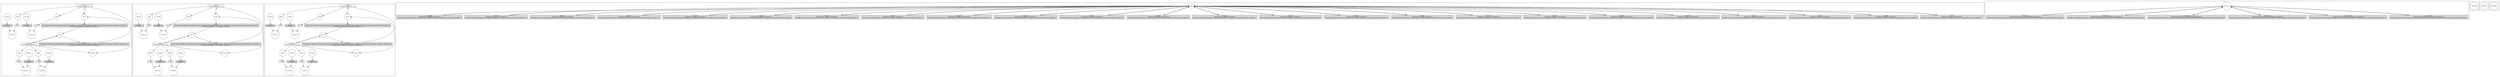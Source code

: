 digraph { layout=dot; overlap=false; splines=true; node [fontsize=10];
subgraph cluster0 {
"PblkAB0" [shape = circle, label = "PblkAB"];
"TminingA" -> "PblkAB0" [label = ""];
"TminingA" [shape = box, label = "TminingA
[((#PblkAB+#PconfirmAB)<5)]" width=0.8, height=0.2];
"PblkAB0" -> "TnotifAB" [label = ""];
"TnotifAB" [shape = box, label = "TnotifAB" width=0.8, height=0.2];
"RootA144" -> "TminingA" [label = ""];
"RootA144" [shape = circle, label = "RootA1"];
"TminingA" -> "PblkAC2" [label = ""];
"PblkAC2" [shape = circle, label = "PblkAC"];
"TminingA" -> "PlengthA26" [label = ""];
"PlengthA26" [shape = circle, label = "PlengthA"];
"TminingA" -> "RootA144" [label = ""];
"TnotifAB" -> "PconfirmAB13" [label = ""];
"PconfirmAB13" [shape = circle, label = "PconfirmAB"];
"SwitchA2" -> "RootA144" [label = ""];
"SwitchA2" [shape = box, label = "SwitchA2
[((((#PconfirmBA>(#PblkAB2+#PconfirmAB2))||(#PconfirmCA>(#PblkAC2+#PconfirmAC2)))||(#PconfirmBA2>(#PblkAB2+#PconfirmAB2)))||(#PconfirmCA2>(#PblkAC2+#PconfirmAC2)))]
{#PconfirmAC2=0;#PblkAC2=0;#PconfirmAB2=0;#PblkAB2=0;}" width=0.8, height=0.02, style="filled,dashed"];
"RootA144" -> "SwitchA1" [label = ""];
"SwitchA1" [shape = box, label = "SwitchA1
[((((#PconfirmBA>(#PblkAB+#PconfirmAB))||(#PconfirmCA>(#PblkAC+#PconfirmAC)))||(#PconfirmBA2>(#PblkAB+#PconfirmAB)))||(#PconfirmCA2>(#PblkAC+#PconfirmAC)))]
{#PconfirmAC=0;#PblkAC=0;#PconfirmAB=0;#PblkAB=0;}" width=0.8, height=0.02, style="filled,dashed"];
"PblkAC2" -> "TnotifAC" [label = ""];
"TnotifAC" [shape = box, label = "TnotifAC" width=0.8, height=0.2];
"TminingA2" -> "PlengthA26" [label = ""];
"TminingA2" [shape = box, label = "TminingA2
[((#PblkAB+#PconfirmAB)<5)]" width=0.8, height=0.2];
"stockAB" -> "PconfirmAB13" [label = ""];
"stockAB" [shape = box, label = "stockAB
[(#PconfirmAB>0)]" width=0.8, height=0.02, style="filled,dashed"];
"RootA245" -> "SwitchA2" [label = ""];
"RootA245" [shape = circle, label = "RootA2"];
"SwitchA1" -> "RootA245" [label = ""];
"TnotifAC" -> "PconfirmAC15" [label = ""];
"PconfirmAC15" [shape = circle, label = "PconfirmAC"];
"RootA245" -> "TminingA2" [label = ""];
"TminingA2" -> "PblkAB21" [label = ""];
"PblkAB21" [shape = circle, label = "PblkAB2"];
"TminingA2" -> "PblkAC23" [label = ""];
"PblkAC23" [shape = circle, label = "PblkAC2"];
"TminingA2" -> "RootA245" [label = ""];
"PstockAB32" -> "stockAB" [label = ""];
"PstockAB32" [shape = circle, label = "PstockAB"];
"stockAC" -> "PconfirmAC15" [label = ""];
"stockAC" [shape = box, label = "stockAC
[(#PconfirmAB>0)]" width=0.8, height=0.02, style="filled,dashed"];
"PblkAB21" -> "TnotifAB2" [label = ""];
"TnotifAB2" [shape = box, label = "TnotifAB2" width=0.8, height=0.2];
"PblkAC23" -> "TnotifAC2" [label = ""];
"TnotifAC2" [shape = box, label = "TnotifAC2" width=0.8, height=0.2];
"PstockAC34" -> "stockAC" [label = ""];
"PstockAC34" [shape = circle, label = "PstockAC"];
"TnotifAB2" -> "PconfirmAB214" [label = ""];
"PconfirmAB214" [shape = circle, label = "PconfirmAB2"];
"TnotifAC2" -> "PconfirmAC216" [label = ""];
"PconfirmAC216" [shape = circle, label = "PconfirmAC2"];
"stockAB2" -> "PconfirmAB214" [label = ""];
"stockAB2" [shape = box, label = "stockAB2
[(#PconfirmAB>0)]" width=0.8, height=0.02, style="filled,dashed"];
"stockAC2" -> "PconfirmAC216" [label = ""];
"stockAC2" [shape = box, label = "stockAC2
[(#PconfirmAB>0)]" width=0.8, height=0.02, style="filled,dashed"];
"PstockAB233" -> "stockAB2" [label = ""];
"PstockAB233" [shape = circle, label = "PstockAB2"];
"PstockAC235" -> "stockAC2" [label = ""];
"PstockAC235" [shape = circle, label = "PstockAC2"];
}
subgraph cluster1 {
"PblkBA4" [shape = circle, label = "PblkBA"];
"TminingB" -> "PblkBA4" [label = ""];
"TminingB" [shape = box, label = "TminingB
[((#PblkBA+#PconfirmBA)<5)]" width=0.8, height=0.2];
"PblkBA4" -> "TnotifBA" [label = ""];
"TnotifBA" [shape = box, label = "TnotifBA" width=0.8, height=0.2];
"RootB146" -> "TminingB" [label = ""];
"RootB146" [shape = circle, label = "RootB1"];
"TminingB" -> "PblkBC6" [label = ""];
"PblkBC6" [shape = circle, label = "PblkBC"];
"TminingB" -> "PlengthB28" [label = ""];
"PlengthB28" [shape = circle, label = "PlengthB"];
"TminingB" -> "RootB146" [label = ""];
"TnotifBA" -> "PconfirmBA17" [label = ""];
"PconfirmBA17" [shape = circle, label = "PconfirmBA"];
"SwitchB2" -> "RootB146" [label = ""];
"SwitchB2" [shape = box, label = "SwitchB2
[((((#PconfirmAB>(#PblkBA2+#PconfirmBA2))||(#PconfirmCB>(#PblkBC2+#PconfirmBC2)))||(#PconfirmAB2>(#PblkBA2+#PconfirmBA2)))||(#PconfirmCB2>(#PblkBC2+#PconfirmBC2)))]
{#PconfirmBC2=0;#PblkBC2=0;#PconfirmBA2=0;#PblkBA2=0;}" width=0.8, height=0.02, style="filled,dashed"];
"RootB146" -> "SwitchB1" [label = ""];
"SwitchB1" [shape = box, label = "SwitchB1
[((((#PconfirmAB>(#PblkBA+#PconfirmBA))||(#PconfirmCB>(#PblkBC+#PconfirmBC)))||(#PconfirmAB2>(#PblkBA+#PconfirmBA)))||(#PconfirmCB2>(#PblkBC+#PconfirmBC)))]
{#PconfirmBC=0;#PblkBC=0;#PconfirmBA=0;#PblkBA=0;}" width=0.8, height=0.02, style="filled,dashed"];
"PblkBC6" -> "TnotifBC" [label = ""];
"TnotifBC" [shape = box, label = "TnotifBC" width=0.8, height=0.2];
"TminingB2" -> "PlengthB28" [label = ""];
"TminingB2" [shape = box, label = "TminingB2
[((#PblkBA+#PconfirmBA)<5)]" width=0.8, height=0.2];
"stockBA" -> "PconfirmBA17" [label = ""];
"stockBA" [shape = box, label = "stockBA
[(#PconfirmAB>0)]" width=0.8, height=0.02, style="filled,dashed"];
"RootB247" -> "SwitchB2" [label = ""];
"RootB247" [shape = circle, label = "RootB2"];
"SwitchB1" -> "RootB247" [label = ""];
"TnotifBC" -> "PconfirmBC19" [label = ""];
"PconfirmBC19" [shape = circle, label = "PconfirmBC"];
"RootB247" -> "TminingB2" [label = ""];
"TminingB2" -> "PblkBA25" [label = ""];
"PblkBA25" [shape = circle, label = "PblkBA2"];
"TminingB2" -> "PblkBC27" [label = ""];
"PblkBC27" [shape = circle, label = "PblkBC2"];
"TminingB2" -> "RootB247" [label = ""];
"PstockBA36" -> "stockBA" [label = ""];
"PstockBA36" [shape = circle, label = "PstockBA"];
"stockBC" -> "PconfirmBC19" [label = ""];
"stockBC" [shape = box, label = "stockBC
[(#PconfirmAB>0)]" width=0.8, height=0.02, style="filled,dashed"];
"PblkBA25" -> "TnotifBA2" [label = ""];
"TnotifBA2" [shape = box, label = "TnotifBA2" width=0.8, height=0.2];
"PblkBC27" -> "TnotifBC2" [label = ""];
"TnotifBC2" [shape = box, label = "TnotifBC2" width=0.8, height=0.2];
"PstockBC38" -> "stockBC" [label = ""];
"PstockBC38" [shape = circle, label = "PstockBC"];
"TnotifBA2" -> "PconfirmBA218" [label = ""];
"PconfirmBA218" [shape = circle, label = "PconfirmBA2"];
"TnotifBC2" -> "PconfirmBC220" [label = ""];
"PconfirmBC220" [shape = circle, label = "PconfirmBC2"];
"stockBA2" -> "PconfirmBA218" [label = ""];
"stockBA2" [shape = box, label = "stockBA2
[(#PconfirmAB>0)]" width=0.8, height=0.02, style="filled,dashed"];
"stockBC2" -> "PconfirmBC220" [label = ""];
"stockBC2" [shape = box, label = "stockBC2
[(#PconfirmAB>0)]" width=0.8, height=0.02, style="filled,dashed"];
"PstockBA237" -> "stockBA2" [label = ""];
"PstockBA237" [shape = circle, label = "PstockBA2"];
"PstockBC239" -> "stockBC2" [label = ""];
"PstockBC239" [shape = circle, label = "PstockBC2"];
}
subgraph cluster2 {
"PblkCA8" [shape = circle, label = "PblkCA"];
"TminingC" -> "PblkCA8" [label = ""];
"TminingC" [shape = box, label = "TminingC
[((#PblkBC+#PconfirmBC)<5)]" width=0.8, height=0.2];
"PblkCA8" -> "TnotifCA" [label = ""];
"TnotifCA" [shape = box, label = "TnotifCA" width=0.8, height=0.2];
"RootC148" -> "TminingC" [label = ""];
"RootC148" [shape = circle, label = "RootC1"];
"TminingC" -> "PblkCB10" [label = ""];
"PblkCB10" [shape = circle, label = "PblkCB"];
"TminingC" -> "PlengthC30" [label = ""];
"PlengthC30" [shape = circle, label = "PlengthC"];
"TminingC" -> "RootC148" [label = ""];
"TnotifCA" -> "PconfirmCA21" [label = ""];
"PconfirmCA21" [shape = circle, label = "PconfirmCA"];
"SwitchC2" -> "RootC148" [label = ""];
"SwitchC2" [shape = box, label = "SwitchC2
[((((#PconfirmAC>(#PblkCA2+#PconfirmCA2))||(#PconfirmBC>(#PblkCB2+#PconfirmCB2)))||(#PconfirmAC2>(#PblkCA2+#PconfirmCA2)))||(#PconfirmBC2>(#PblkCB2+#PconfirmCB2)))]
{#PconfirmCB2=0;#PblkCB2=0;#PconfirmCA2=0;#PblkCA2=0;}" width=0.8, height=0.02, style="filled,dashed"];
"RootC148" -> "SwitchC1" [label = ""];
"SwitchC1" [shape = box, label = "SwitchC1
[((((#PconfirmAC>(#PblkCA+#PconfirmCA))||(#PconfirmBC>(#PblkCB+#PconfirmCB)))||(#PconfirmAC2>(#PblkCA+#PconfirmCA)))||(#PconfirmBC2>(#PblkCB+#PconfirmCB)))]
{#PconfirmCB=0;#PblkCB=0;#PconfirmCA=0;#PblkCA=0;}" width=0.8, height=0.02, style="filled,dashed"];
"PblkCB10" -> "TnotifCB" [label = ""];
"TnotifCB" [shape = box, label = "TnotifCB" width=0.8, height=0.2];
"TminingC2" -> "PlengthC30" [label = ""];
"TminingC2" [shape = box, label = "TminingC2
[((#PblkBC+#PconfirmBC)<5)]" width=0.8, height=0.2];
"stockCA" -> "PconfirmCA21" [label = ""];
"stockCA" [shape = box, label = "stockCA
[(#PconfirmAB>0)]" width=0.8, height=0.02, style="filled,dashed"];
"RootC249" -> "SwitchC2" [label = ""];
"RootC249" [shape = circle, label = "RootC2"];
"SwitchC1" -> "RootC249" [label = ""];
"TnotifCB" -> "PconfirmCB23" [label = ""];
"PconfirmCB23" [shape = circle, label = "PconfirmCB"];
"RootC249" -> "TminingC2" [label = ""];
"TminingC2" -> "PblkCA29" [label = ""];
"PblkCA29" [shape = circle, label = "PblkCA2"];
"TminingC2" -> "PblkCB211" [label = ""];
"PblkCB211" [shape = circle, label = "PblkCB2"];
"TminingC2" -> "RootC249" [label = ""];
"PstockCA40" -> "stockCA" [label = ""];
"PstockCA40" [shape = circle, label = "PstockCA"];
"stockCB" -> "PconfirmCB23" [label = ""];
"stockCB" [shape = box, label = "stockCB
[(#PconfirmAB>0)]" width=0.8, height=0.02, style="filled,dashed"];
"PblkCA29" -> "TnotifCA2" [label = ""];
"TnotifCA2" [shape = box, label = "TnotifCA2" width=0.8, height=0.2];
"PblkCB211" -> "TnotifCB2" [label = ""];
"TnotifCB2" [shape = box, label = "TnotifCB2" width=0.8, height=0.2];
"PstockCB42" -> "stockCB" [label = ""];
"PstockCB42" [shape = circle, label = "PstockCB"];
"TnotifCA2" -> "PconfirmCA222" [label = ""];
"PconfirmCA222" [shape = circle, label = "PconfirmCA2"];
"TnotifCB2" -> "PconfirmCB224" [label = ""];
"PconfirmCB224" [shape = circle, label = "PconfirmCB2"];
"stockCA2" -> "PconfirmCA222" [label = ""];
"stockCA2" [shape = box, label = "stockCA2
[(#PconfirmAB>0)]" width=0.8, height=0.02, style="filled,dashed"];
"stockCB2" -> "PconfirmCB224" [label = ""];
"stockCB2" [shape = box, label = "stockCB2
[(#PconfirmAB>0)]" width=0.8, height=0.02, style="filled,dashed"];
"PstockCA241" -> "stockCA2" [label = ""];
"PstockCA241" [shape = circle, label = "PstockCA2"];
"PstockCB243" -> "stockCB2" [label = ""];
"PstockCB243" [shape = circle, label = "PstockCB2"];
}
subgraph cluster3 {
"Pclear12" [shape = circle, label = "Pclear"];
"TlooseA2B2" -> "Pclear12" [label = ""];
"TlooseA2B2" [shape = box, label = "TlooseA2B2
[(#PconfirmBA2>(#PblkAB2+#PconfirmAB2))]
{#PlengthA=#PconfirmBA2;#PlengthAB=#PconfirmBA2;#PconfirmBA2=0;#PstockAC=#PconfirmBA2;#PconfirmAB2=0;#PblkAB2=0;}" width=0.8, height=0.02, style="filled,dashed"];
"TlooseA2B" -> "Pclear12" [label = ""];
"TlooseA2B" [shape = box, label = "TlooseA2B
[(#PconfirmBA>(#PblkAB2+#PconfirmAB2))]
{#PlengthA=#PconfirmBA;#PlengthAB=#PconfirmBA;#PconfirmBA=0;#PstockAC=#PconfirmBA;#PconfirmAB2=0;#PblkAB2=0;}" width=0.8, height=0.02, style="filled,dashed"];
"TlooseA2C2" -> "Pclear12" [label = ""];
"TlooseA2C2" [shape = box, label = "TlooseA2C2
[(#PconfirmCA2>(#PblkAC2+#PconfirmAC2))]
{#PlengthA=#PconfirmCA2;#PlengthCA=#PconfirmCA2;#PconfirmCA2=0;#PstockAB=#PconfirmCA2;#PconfirmAC2=0;#PblkAC2=0;}" width=0.8, height=0.02, style="filled,dashed"];
"TlooseA2C" -> "Pclear12" [label = ""];
"TlooseA2C" [shape = box, label = "TlooseA2C
[(#PconfirmCA>(#PblkAC2+#PconfirmAC2))]
{#PlengthA=#PconfirmCA;#PlengthCA=#PconfirmCA;#PconfirmCA=0;#PstockAB=#PconfirmCA;#PconfirmAC2=0;#PblkAC2=0;}" width=0.8, height=0.02, style="filled,dashed"];
"TlooseAB2" -> "Pclear12" [label = ""];
"TlooseAB2" [shape = box, label = "TlooseAB2
[(#PconfirmBA2>(#PblkAB+#PconfirmAB))]
{#PlengthA=#PconfirmBA2;#PlengthAB=#PconfirmBA2;#PconfirmBA2=0;#PstockAC2=#PconfirmBA2;#PconfirmAB=0;#PblkAB=0;}" width=0.8, height=0.02, style="filled,dashed"];
"TlooseAB" -> "Pclear12" [label = ""];
"TlooseAB" [shape = box, label = "TlooseAB
[(#PconfirmBA>(#PblkAB+#PconfirmAB))]
{#PlengthA=#PconfirmBA;#PlengthAB=#PconfirmBA;#PconfirmBA=0;#PstockAC2=#PconfirmBA;#PconfirmAB=0;#PblkAB=0;}" width=0.8, height=0.02, style="filled,dashed"];
"TlooseAC2" -> "Pclear12" [label = ""];
"TlooseAC2" [shape = box, label = "TlooseAC2
[(#PconfirmCA2>(#PblkAC+#PconfirmAC))]
{#PlengthA=#PconfirmCA2;#PlengthCA=#PconfirmCA2;#PconfirmCA2=0;#PstockAB2=#PconfirmCA2;#PconfirmAC=0;#PblkAC=0;}" width=0.8, height=0.02, style="filled,dashed"];
"TlooseAC" -> "Pclear12" [label = ""];
"TlooseAC" [shape = box, label = "TlooseAC
[(#PconfirmCA>(#PblkAC+#PconfirmAC))]
{#PlengthC=#PconfirmCA;#PlengthCA=#PconfirmCA;#PconfirmCA=0;#PstockAB2=#PconfirmCA;#PconfirmAC=0;#PblkAC=0;}" width=0.8, height=0.02, style="filled,dashed"];
"TlooseB2A2" -> "Pclear12" [label = ""];
"TlooseB2A2" [shape = box, label = "TlooseB2A2
[(#PconfirmAB2>(#PblkBA2+#PconfirmBA2))]
{#PlengthB=#PconfirmAB2;#PlengthAB=#PconfirmAB2;#PconfirmAB2=0;#PstockBC=#PconfirmAB2;#PconfirmBA2=0;#PblkBA2=0;}" width=0.8, height=0.02, style="filled,dashed"];
"TlooseB2A" -> "Pclear12" [label = ""];
"TlooseB2A" [shape = box, label = "TlooseB2A
[(#PconfirmAB>(#PblkBA2+#PconfirmBA2))]
{#PlengthB=#PconfirmAB;#PlengthAB=#PconfirmAB;#PconfirmAB=0;#PstockBC=#PconfirmAB;#PconfirmBA2=0;#PblkBA2=0;}" width=0.8, height=0.02, style="filled,dashed"];
"TlooseB2C2" -> "Pclear12" [label = ""];
"TlooseB2C2" [shape = box, label = "TlooseB2C2
[(#PconfirmCB2>(#PblkBC2+#PconfirmBC2))]
{#PlengthB=#PconfirmCB2;#PlengthBC=#PconfirmCB2;#PconfirmCB2=0;#PstockBA=#PconfirmCB2;#PconfirmBC2=0;#PblkBC2=0;}" width=0.8, height=0.02, style="filled,dashed"];
"TlooseB2C" -> "Pclear12" [label = ""];
"TlooseB2C" [shape = box, label = "TlooseB2C
[(#PconfirmCB>(#PblkBC2+#PconfirmBC2))]
{#PlengthB=#PconfirmCB;#PlengthBC=#PconfirmCB;#PconfirmCB=0;#PstockBA=#PconfirmCB;#PconfirmBC2=0;#PblkBC2=0;}" width=0.8, height=0.02, style="filled,dashed"];
"TlooseBA2" -> "Pclear12" [label = ""];
"TlooseBA2" [shape = box, label = "TlooseBA2
[(#PconfirmAB2>(#PblkBA+#PconfirmBA))]
{#PlengthB=#PconfirmAB2;#PlengthAB=#PconfirmAB2;#PconfirmAB2=0;#PstockBC2=#PconfirmAB2;#PconfirmBA=0;#PblkBA=0;}" width=0.8, height=0.02, style="filled,dashed"];
"TlooseBA" -> "Pclear12" [label = ""];
"TlooseBA" [shape = box, label = "TlooseBA
[(#PconfirmAB>(#PblkBA+#PconfirmBA))]
{#PlengthB=#PconfirmAB;#PlengthAB=#PconfirmAB;#PconfirmAB=0;#PstockBC2=#PconfirmAB;#PconfirmBA=0;#PblkBA=0;}" width=0.8, height=0.02, style="filled,dashed"];
"TlooseBC2" -> "Pclear12" [label = ""];
"TlooseBC2" [shape = box, label = "TlooseBC2
[(#PconfirmCB2>(#PblkBC+#PconfirmBC))]
{#PlengthB=#PconfirmCB2;#PlengthBC=#PconfirmCB2;#PconfirmCB2=0;#PstockBA2=#PconfirmCB2;#PconfirmBC=0;#PblkBC=0;}" width=0.8, height=0.02, style="filled,dashed"];
"TlooseBC" -> "Pclear12" [label = ""];
"TlooseBC" [shape = box, label = "TlooseBC
[(#PconfirmCB>(#PblkBC+#PconfirmBC))]
{#PlengthB=#PconfirmCB;#PlengthBC=#PconfirmCB;#PconfirmCB=0;#PstockBA2=#PconfirmCB;#PconfirmBC=0;#PblkBC=0;}" width=0.8, height=0.02, style="filled,dashed"];
"TlooseC2A2" -> "Pclear12" [label = ""];
"TlooseC2A2" [shape = box, label = "TlooseC2A2
[(#PconfirmAC2>(#PblkCA2+#PconfirmCA2))]
{#PlengthC=#PconfirmAC2;#PlengthCA=#PconfirmAC2;#PconfirmAC2=0;#PstockCB=#PconfirmAC2;#PconfirmCA2=0;#PblkCA2=0;}" width=0.8, height=0.02, style="filled,dashed"];
"TlooseC2A" -> "Pclear12" [label = ""];
"TlooseC2A" [shape = box, label = "TlooseC2A
[(#PconfirmAC>(#PblkCA2+#PconfirmCA2))]
{#PlengthC=#PconfirmAC;#PlengthCA=#PconfirmAC;#PconfirmAC=0;#PstockCB=#PconfirmAC;#PconfirmCA2=0;#PblkCA2=0;}" width=0.8, height=0.02, style="filled,dashed"];
"TlooseC2B2" -> "Pclear12" [label = ""];
"TlooseC2B2" [shape = box, label = "TlooseC2B2
[(#PconfirmBC2>(#PblkCB2+#PconfirmCB2))]
{#PlengthC=#PconfirmBC2;#PlengthBC=#PconfirmBC2;#PconfirmBC2=0;#PstockCA=#PconfirmBC2;#PconfirmCB2=0;#PblkCB2=0;}" width=0.8, height=0.02, style="filled,dashed"];
"TlooseC2B" -> "Pclear12" [label = ""];
"TlooseC2B" [shape = box, label = "TlooseC2B
[(#PconfirmBC>(#PblkCB2+#PconfirmCB2))]
{#PlengthC=#PconfirmBC;#PlengthBC=#PconfirmBC;#PconfirmBC=0;#PstockCA=#PconfirmBC;#PconfirmCB2=0;#PblkCB2=0;}" width=0.8, height=0.02, style="filled,dashed"];
"TlooseCA2" -> "Pclear12" [label = ""];
"TlooseCA2" [shape = box, label = "TlooseCA2
[(#PconfirmAC2>(#PblkCA+#PconfirmCA))]
{#PlengthC=#PconfirmAC2;#PlengthCA=#PconfirmAC2;#PconfirmAC2=0;#PstockCB2=#PconfirmAC2;#PconfirmCA=0;#PblkCA=0;}" width=0.8, height=0.02, style="filled,dashed"];
"TlooseCA" -> "Pclear12" [label = ""];
"TlooseCA" [shape = box, label = "TlooseCA
[(#PconfirmAC>(#PblkCA+#PconfirmCA))]
{#PlengthC=#PconfirmAC;#PlengthCA=#PconfirmAC;#PconfirmAC=0;#PstockCB2=#PconfirmAC;#PconfirmCA=0;#PblkCA=0;}" width=0.8, height=0.02, style="filled,dashed"];
"TlooseCB2" -> "Pclear12" [label = ""];
"TlooseCB2" [shape = box, label = "TlooseCB2
[(#PconfirmBC2>(#PblkCB+#PconfirmCB))]
{#PlengthC=#PconfirmBC2;#PlengthBC=#PconfirmBC2;#PconfirmBC2=0;#PstockCA2=#PconfirmBC2;#PconfirmCB=0;#PblkCB=0;}" width=0.8, height=0.02, style="filled,dashed"];
"TlooseCB" -> "Pclear12" [label = ""];
"TlooseCB" [shape = box, label = "TlooseCB
[(#PconfirmBC>(#PblkCB+#PconfirmCB))]
{#PlengthC=#PconfirmBC;#PlengthBC=#PconfirmBC;#PconfirmBC=0;#PstockCA2=#PconfirmBC;#PconfirmCB=0;#PblkCB=0;}" width=0.8, height=0.02, style="filled,dashed"];
"Pclear12" -> "TlooseA2B" [label = ""];
"Pclear12" -> "TlooseA2B2" [label = ""];
"Pclear12" -> "TlooseA2C" [label = ""];
"Pclear12" -> "TlooseA2C2" [label = ""];
"Pclear12" -> "TlooseAB" [label = ""];
"Pclear12" -> "TlooseAB2" [label = ""];
"Pclear12" -> "TlooseAC" [label = ""];
"Pclear12" -> "TlooseAC2" [label = ""];
"Pclear12" -> "TlooseB2A" [label = ""];
"Pclear12" -> "TlooseB2A2" [label = ""];
"Pclear12" -> "TlooseB2C" [label = ""];
"Pclear12" -> "TlooseB2C2" [label = ""];
"Pclear12" -> "TlooseBA" [label = ""];
"Pclear12" -> "TlooseBA2" [label = ""];
"Pclear12" -> "TlooseBC" [label = ""];
"Pclear12" -> "TlooseBC2" [label = ""];
"Pclear12" -> "TlooseC2A" [label = ""];
"Pclear12" -> "TlooseC2A2" [label = ""];
"Pclear12" -> "TlooseC2B" [label = ""];
"Pclear12" -> "TlooseC2B2" [label = ""];
"Pclear12" -> "TlooseCA" [label = ""];
"Pclear12" -> "TlooseCA2" [label = ""];
"Pclear12" -> "TlooseCB" [label = ""];
"Pclear12" -> "TlooseCB2" [label = ""];
}
subgraph cluster4 {
"Pconsensus25" [shape = circle, label = "Pconsensus"];
"TconsensusAB" -> "Pconsensus25" [label = ""];
"TconsensusAB" [shape = box, label = "TconsensusAB
[(((#PlengthAB*#PlengthCA)!=0)&&(#PlengthAB<#PlengthCA))]
{#PlengthCA=0;#PlengthBC=0;#PlengthAB=0;#PlengthC=(#PlengthC-#PlengthAB);#PlengthB=(#PlengthB-#PlengthAB);#PlengthA=(#PlengthA-#PlengthAB);}" width=0.8, height=0.02, style="filled,dashed"];
"TconsensusAC" -> "Pconsensus25" [label = ""];
"TconsensusAC" [shape = box, label = "TconsensusAC
[(((#PlengthAB*#PlengthCA)!=0)&&(#PlengthCA<#PlengthAB))]
{#PlengthCA=0;#PlengthBC=0;#PlengthAB=0;#PlengthC=(#PlengthC-#PlengthAC);#PlengthB=(#PlengthB-#PlengthAC);#PlengthA=(#PlengthA-#PlengthAC);}" width=0.8, height=0.02, style="filled,dashed"];
"TconsensusBA" -> "Pconsensus25" [label = ""];
"TconsensusBA" [shape = box, label = "TconsensusBA
[(((#PlengthAB*#PlengthBC)!=0)&&(#PlengthAB<#PlengthBC))]
{#PlengthCA=0;#PlengthBC=0;#PlengthAB=0;#PlengthC=(#PlengthC-#PlengthAB);#PlengthB=(#PlengthB-#PlengthAB);#PlengthA=(#PlengthA-#PlengthAB);}" width=0.8, height=0.02, style="filled,dashed"];
"TconsensusBC" -> "Pconsensus25" [label = ""];
"TconsensusBC" [shape = box, label = "TconsensusBC
[(((#PlengthAB*#PlengthBC)!=0)&&(#PlengthBC<#PlengthAB))]
{#PlengthCA=0;#PlengthBC=0;#PlengthAB=0;#PlengthC=(#PlengthC-#PlengthBC);#PlengthB=(#PlengthB-#PlengthBC);#PlengthA=(#PlengthA-#PlengthBC);}" width=0.8, height=0.02, style="filled,dashed"];
"TconsensusCA" -> "Pconsensus25" [label = ""];
"TconsensusCA" [shape = box, label = "TconsensusCA
[(((#PlengthCA*#PlengthBC)!=0)&&(#PlengthCA<#PlengthBC))]
{#PlengthCA=0;#PlengthBC=0;#PlengthAB=0;#PlengthC=(#PlengthC-#PlengthCA);#PlengthB=(#PlengthB-#PlengthCA);#PlengthA=(#PlengthA-#PlengthCA);}" width=0.8, height=0.02, style="filled,dashed"];
"TconsensusCB" -> "Pconsensus25" [label = ""];
"TconsensusCB" [shape = box, label = "TconsensusCB
[(((#PlengthCA*#PlengthBC)!=0)&&(#PlengthBC<#PlengthCA))]
{#PlengthCA=0;#PlengthBC=0;#PlengthAB=0;#PlengthC=(#PlengthC-#PlengthCB);#PlengthB=(#PlengthB-#PlengthCB);#PlengthA=(#PlengthA-#PlengthCB);}" width=0.8, height=0.02, style="filled,dashed"];
"Pconsensus25" -> "TconsensusAB" [label = ""];
"Pconsensus25" -> "TconsensusAC" [label = ""];
"Pconsensus25" -> "TconsensusBA" [label = ""];
"Pconsensus25" -> "TconsensusBC" [label = ""];
"Pconsensus25" -> "TconsensusCA" [label = ""];
"Pconsensus25" -> "TconsensusCB" [label = ""];
}
subgraph cluster5 {
"PlengthAB27" [shape = circle, label = "PlengthAB"];
}
subgraph cluster6 {
"PlengthBC29" [shape = circle, label = "PlengthBC"];
}
subgraph cluster7 {
"PlengthCA31" [shape = circle, label = "PlengthCA"];
}
}
